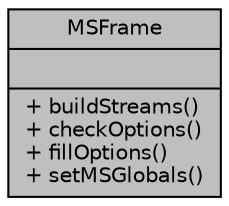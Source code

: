 digraph "MSFrame"
{
  edge [fontname="Helvetica",fontsize="10",labelfontname="Helvetica",labelfontsize="10"];
  node [fontname="Helvetica",fontsize="10",shape=record];
  Node1 [label="{MSFrame\n||+ buildStreams()\l+ checkOptions()\l+ fillOptions()\l+ setMSGlobals()\l}",height=0.2,width=0.4,color="black", fillcolor="grey75", style="filled", fontcolor="black"];
}
